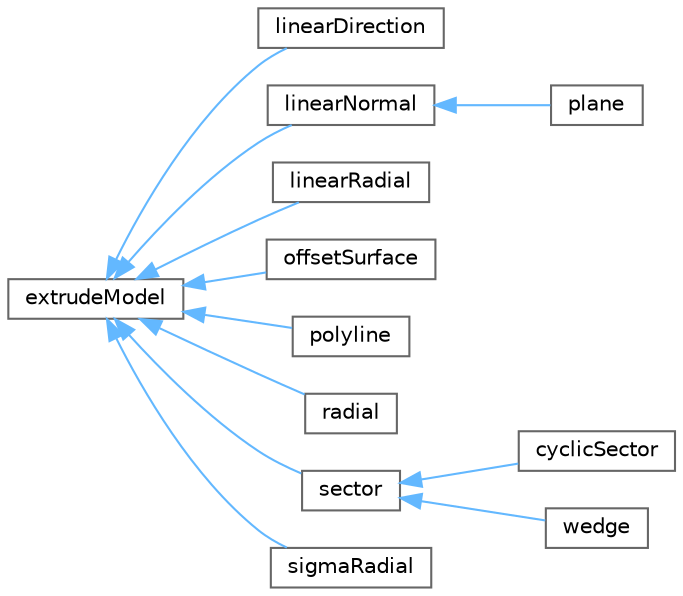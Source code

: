 digraph "Graphical Class Hierarchy"
{
 // LATEX_PDF_SIZE
  bgcolor="transparent";
  edge [fontname=Helvetica,fontsize=10,labelfontname=Helvetica,labelfontsize=10];
  node [fontname=Helvetica,fontsize=10,shape=box,height=0.2,width=0.4];
  rankdir="LR";
  Node0 [id="Node000000",label="extrudeModel",height=0.2,width=0.4,color="grey40", fillcolor="white", style="filled",URL="$classFoam_1_1extrudeModel.html",tooltip="Top level extrusion model class."];
  Node0 -> Node1 [id="edge4599_Node000000_Node000001",dir="back",color="steelblue1",style="solid",tooltip=" "];
  Node1 [id="Node000001",label="linearDirection",height=0.2,width=0.4,color="grey40", fillcolor="white", style="filled",URL="$classFoam_1_1extrudeModels_1_1linearDirection.html",tooltip="Extrudes by transforming points in a specified direction by the given distance."];
  Node0 -> Node2 [id="edge4600_Node000000_Node000002",dir="back",color="steelblue1",style="solid",tooltip=" "];
  Node2 [id="Node000002",label="linearNormal",height=0.2,width=0.4,color="grey40", fillcolor="white", style="filled",URL="$classFoam_1_1extrudeModels_1_1linearNormal.html",tooltip="Extrudes by transforming points normal to the surface by a given distance."];
  Node2 -> Node3 [id="edge4601_Node000002_Node000003",dir="back",color="steelblue1",style="solid",tooltip=" "];
  Node3 [id="Node000003",label="plane",height=0.2,width=0.4,color="grey40", fillcolor="white", style="filled",URL="$classFoam_1_1extrudeModels_1_1plane.html",tooltip="Extrudes by transforming points normal to the surface by 1 layer over a given distance."];
  Node0 -> Node4 [id="edge4602_Node000000_Node000004",dir="back",color="steelblue1",style="solid",tooltip=" "];
  Node4 [id="Node000004",label="linearRadial",height=0.2,width=0.4,color="grey40", fillcolor="white", style="filled",URL="$classFoam_1_1extrudeModels_1_1linearRadial.html",tooltip="Extrudes by transforming radially from the surface."];
  Node0 -> Node5 [id="edge4603_Node000000_Node000005",dir="back",color="steelblue1",style="solid",tooltip=" "];
  Node5 [id="Node000005",label="offsetSurface",height=0.2,width=0.4,color="grey40", fillcolor="white", style="filled",URL="$classFoam_1_1extrudeModels_1_1offsetSurface.html",tooltip="Extrudes by interpolating points from one surface to the other. Surfaces have to be topologically ide..."];
  Node0 -> Node6 [id="edge4604_Node000000_Node000006",dir="back",color="steelblue1",style="solid",tooltip=" "];
  Node6 [id="Node000006",label="polyline",height=0.2,width=0.4,color="grey40", fillcolor="white", style="filled",URL="$classFoam_1_1extrudeModels_1_1polyline.html",tooltip="Extrudes by transforming points along a polyline provided as a series of points and edge segments...."];
  Node0 -> Node7 [id="edge4605_Node000000_Node000007",dir="back",color="steelblue1",style="solid",tooltip=" "];
  Node7 [id="Node000007",label="radial",height=0.2,width=0.4,color="grey40", fillcolor="white", style="filled",URL="$classFoam_1_1extrudeModels_1_1radial.html",tooltip="Extrudes radially according to the Function1 description."];
  Node0 -> Node8 [id="edge4606_Node000000_Node000008",dir="back",color="steelblue1",style="solid",tooltip=" "];
  Node8 [id="Node000008",label="sector",height=0.2,width=0.4,color="grey40", fillcolor="white", style="filled",URL="$classFoam_1_1extrudeModels_1_1sector.html",tooltip="Extrudes by rotating a surface around an axis."];
  Node8 -> Node9 [id="edge4607_Node000008_Node000009",dir="back",color="steelblue1",style="solid",tooltip=" "];
  Node9 [id="Node000009",label="cyclicSector",height=0.2,width=0.4,color="grey40", fillcolor="white", style="filled",URL="$classFoam_1_1extrudeModels_1_1cyclicSector.html",tooltip="Extrudes a sector."];
  Node8 -> Node10 [id="edge4608_Node000008_Node000010",dir="back",color="steelblue1",style="solid",tooltip=" "];
  Node10 [id="Node000010",label="wedge",height=0.2,width=0.4,color="grey40", fillcolor="white", style="filled",URL="$classFoam_1_1extrudeModels_1_1wedge.html",tooltip="Extrudes by rotating a surface symmetrically around axis by 1 layer."];
  Node0 -> Node11 [id="edge4609_Node000000_Node000011",dir="back",color="steelblue1",style="solid",tooltip=" "];
  Node11 [id="Node000011",label="sigmaRadial",height=0.2,width=0.4,color="grey40", fillcolor="white", style="filled",URL="$classFoam_1_1extrudeModels_1_1sigmaRadial.html",tooltip="Extrudes into sphere with grading according to pressure (atmospherics)"];
}
